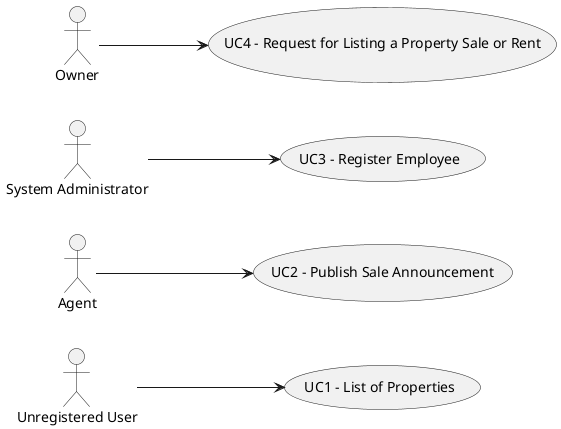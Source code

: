 @startuml
'skinparam monochrome true
skinparam packageStyle rectangle
'skinparam shadowing false

skinparam rectangle{
    BorderColor yellow
}

'title Use Case Diagram Example

left to right direction

usecase "UC1 - List of Properties" as UC1
"Unregistered User" --> UC1
usecase "UC2 - Publish Sale Announcement" as UC2
Agent --> UC2
usecase "UC3 - Register Employee" as UC3
"System Administrator" --> UC3
usecase "UC4 - Request for Listing a Property Sale or Rent" as UC4
Owner-->UC4


@enduml